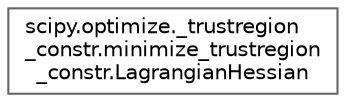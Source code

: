 digraph "Graphical Class Hierarchy"
{
 // LATEX_PDF_SIZE
  bgcolor="transparent";
  edge [fontname=Helvetica,fontsize=10,labelfontname=Helvetica,labelfontsize=10];
  node [fontname=Helvetica,fontsize=10,shape=box,height=0.2,width=0.4];
  rankdir="LR";
  Node0 [id="Node000000",label="scipy.optimize._trustregion\l_constr.minimize_trustregion\l_constr.LagrangianHessian",height=0.2,width=0.4,color="grey40", fillcolor="white", style="filled",URL="$dd/d58/classscipy_1_1optimize_1_1__trustregion__constr_1_1minimize__trustregion__constr_1_1LagrangianHessian.html",tooltip=" "];
}
